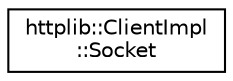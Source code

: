 digraph "Graphical Class Hierarchy"
{
 // LATEX_PDF_SIZE
  edge [fontname="Helvetica",fontsize="10",labelfontname="Helvetica",labelfontsize="10"];
  node [fontname="Helvetica",fontsize="10",shape=record];
  rankdir="LR";
  Node0 [label="httplib::ClientImpl\l::Socket",height=0.2,width=0.4,color="black", fillcolor="white", style="filled",URL="$structhttplib_1_1ClientImpl_1_1Socket.html",tooltip=" "];
}

